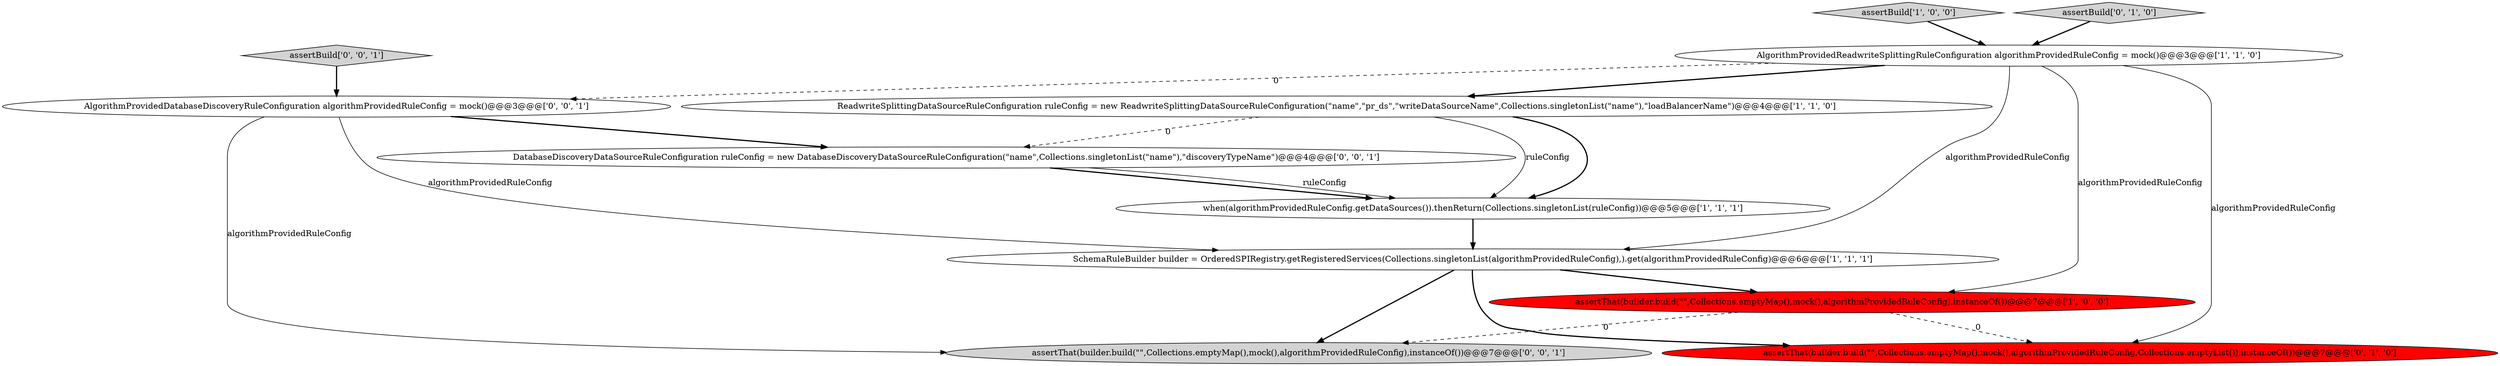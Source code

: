 digraph {
5 [style = filled, label = "assertBuild['1', '0', '0']", fillcolor = lightgray, shape = diamond image = "AAA0AAABBB1BBB"];
8 [style = filled, label = "AlgorithmProvidedDatabaseDiscoveryRuleConfiguration algorithmProvidedRuleConfig = mock()@@@3@@@['0', '0', '1']", fillcolor = white, shape = ellipse image = "AAA0AAABBB3BBB"];
2 [style = filled, label = "assertThat(builder.build(\"\",Collections.emptyMap(),mock(),algorithmProvidedRuleConfig),instanceOf())@@@7@@@['1', '0', '0']", fillcolor = red, shape = ellipse image = "AAA1AAABBB1BBB"];
10 [style = filled, label = "DatabaseDiscoveryDataSourceRuleConfiguration ruleConfig = new DatabaseDiscoveryDataSourceRuleConfiguration(\"name\",Collections.singletonList(\"name\"),\"discoveryTypeName\")@@@4@@@['0', '0', '1']", fillcolor = white, shape = ellipse image = "AAA0AAABBB3BBB"];
11 [style = filled, label = "assertBuild['0', '0', '1']", fillcolor = lightgray, shape = diamond image = "AAA0AAABBB3BBB"];
7 [style = filled, label = "assertThat(builder.build(\"\",Collections.emptyMap(),mock(),algorithmProvidedRuleConfig,Collections.emptyList()),instanceOf())@@@7@@@['0', '1', '0']", fillcolor = red, shape = ellipse image = "AAA1AAABBB2BBB"];
0 [style = filled, label = "AlgorithmProvidedReadwriteSplittingRuleConfiguration algorithmProvidedRuleConfig = mock()@@@3@@@['1', '1', '0']", fillcolor = white, shape = ellipse image = "AAA0AAABBB1BBB"];
9 [style = filled, label = "assertThat(builder.build(\"\",Collections.emptyMap(),mock(),algorithmProvidedRuleConfig),instanceOf())@@@7@@@['0', '0', '1']", fillcolor = lightgray, shape = ellipse image = "AAA0AAABBB3BBB"];
3 [style = filled, label = "ReadwriteSplittingDataSourceRuleConfiguration ruleConfig = new ReadwriteSplittingDataSourceRuleConfiguration(\"name\",\"pr_ds\",\"writeDataSourceName\",Collections.singletonList(\"name\"),\"loadBalancerName\")@@@4@@@['1', '1', '0']", fillcolor = white, shape = ellipse image = "AAA0AAABBB1BBB"];
1 [style = filled, label = "when(algorithmProvidedRuleConfig.getDataSources()).thenReturn(Collections.singletonList(ruleConfig))@@@5@@@['1', '1', '1']", fillcolor = white, shape = ellipse image = "AAA0AAABBB1BBB"];
6 [style = filled, label = "assertBuild['0', '1', '0']", fillcolor = lightgray, shape = diamond image = "AAA0AAABBB2BBB"];
4 [style = filled, label = "SchemaRuleBuilder builder = OrderedSPIRegistry.getRegisteredServices(Collections.singletonList(algorithmProvidedRuleConfig),).get(algorithmProvidedRuleConfig)@@@6@@@['1', '1', '1']", fillcolor = white, shape = ellipse image = "AAA0AAABBB1BBB"];
0->3 [style = bold, label=""];
4->9 [style = bold, label=""];
8->10 [style = bold, label=""];
1->4 [style = bold, label=""];
3->1 [style = bold, label=""];
8->9 [style = solid, label="algorithmProvidedRuleConfig"];
0->2 [style = solid, label="algorithmProvidedRuleConfig"];
6->0 [style = bold, label=""];
0->7 [style = solid, label="algorithmProvidedRuleConfig"];
4->2 [style = bold, label=""];
2->7 [style = dashed, label="0"];
4->7 [style = bold, label=""];
8->4 [style = solid, label="algorithmProvidedRuleConfig"];
3->1 [style = solid, label="ruleConfig"];
5->0 [style = bold, label=""];
2->9 [style = dashed, label="0"];
11->8 [style = bold, label=""];
0->8 [style = dashed, label="0"];
3->10 [style = dashed, label="0"];
10->1 [style = bold, label=""];
10->1 [style = solid, label="ruleConfig"];
0->4 [style = solid, label="algorithmProvidedRuleConfig"];
}
